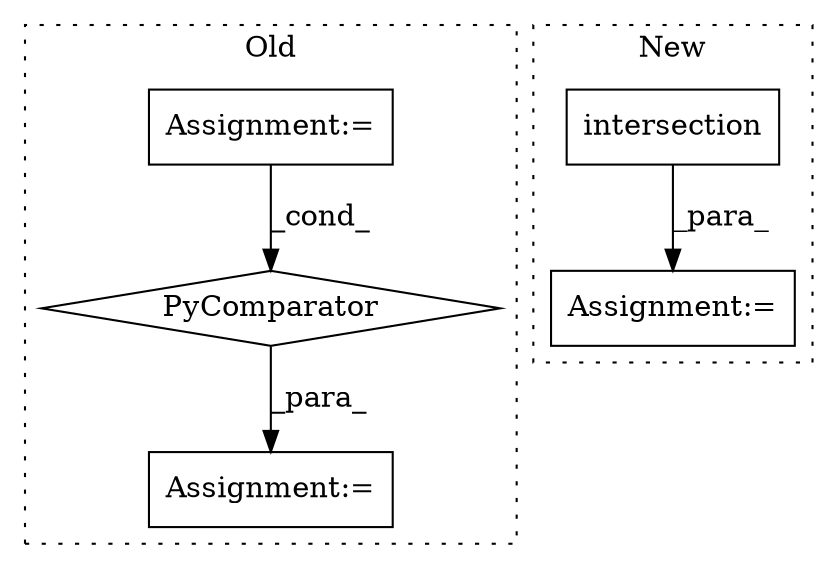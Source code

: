 digraph G {
subgraph cluster0 {
1 [label="PyComparator" a="113" s="6119" l="50" shape="diamond"];
3 [label="Assignment:=" a="7" s="5590" l="8" shape="box"];
4 [label="Assignment:=" a="7" s="6017" l="12" shape="box"];
label = "Old";
style="dotted";
}
subgraph cluster1 {
2 [label="intersection" a="32" s="5208,5233" l="13,1" shape="box"];
5 [label="Assignment:=" a="7" s="5188" l="1" shape="box"];
label = "New";
style="dotted";
}
1 -> 4 [label="_para_"];
2 -> 5 [label="_para_"];
3 -> 1 [label="_cond_"];
}